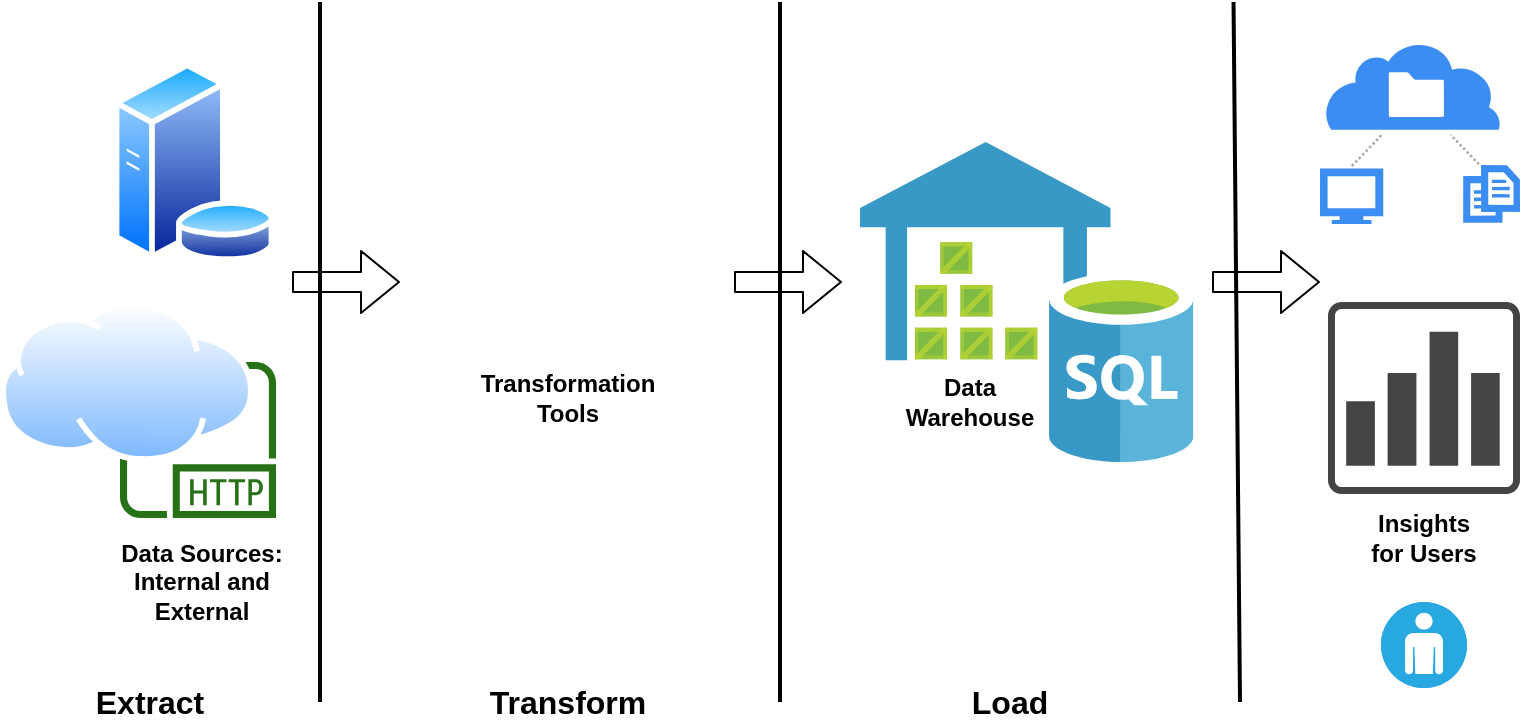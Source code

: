 <mxfile version="14.8.0" type="device"><diagram id="zcd8Lmh0O0w4fYCs4Ky7" name="Page-1"><mxGraphModel dx="868" dy="494" grid="1" gridSize="10" guides="1" tooltips="1" connect="1" arrows="1" fold="1" page="1" pageScale="1" pageWidth="827" pageHeight="1169" math="0" shadow="0"><root><mxCell id="0"/><mxCell id="1" parent="0"/><mxCell id="ixB_Ys1AqVlEpF_-TTHZ-1" value="" style="outlineConnect=0;fontColor=#232F3E;gradientColor=none;fillColor=#277116;strokeColor=none;dashed=0;verticalLabelPosition=bottom;verticalAlign=top;align=center;html=1;fontSize=12;fontStyle=0;aspect=fixed;pointerEvents=1;shape=mxgraph.aws4.http_protocol;" vertex="1" parent="1"><mxGeometry x="80" y="220" width="78" height="78" as="geometry"/></mxCell><mxCell id="ixB_Ys1AqVlEpF_-TTHZ-2" value="" style="aspect=fixed;perimeter=ellipsePerimeter;html=1;align=center;shadow=0;dashed=0;spacingTop=3;image;image=img/lib/active_directory/internet_cloud.svg;" vertex="1" parent="1"><mxGeometry x="20" y="190" width="126.98" height="80" as="geometry"/></mxCell><mxCell id="ixB_Ys1AqVlEpF_-TTHZ-3" value="" style="aspect=fixed;perimeter=ellipsePerimeter;html=1;align=center;shadow=0;dashed=0;spacingTop=3;image;image=img/lib/active_directory/database_server.svg;" vertex="1" parent="1"><mxGeometry x="76" y="70" width="82" height="100" as="geometry"/></mxCell><mxCell id="ixB_Ys1AqVlEpF_-TTHZ-4" value="" style="aspect=fixed;html=1;points=[];align=center;image;fontSize=12;image=img/lib/mscae/SQL_DataWarehouse.svg;" vertex="1" parent="1"><mxGeometry x="450" y="110" width="166.67" height="160" as="geometry"/></mxCell><mxCell id="ixB_Ys1AqVlEpF_-TTHZ-5" value="" style="shape=image;html=1;verticalAlign=top;verticalLabelPosition=bottom;labelBackgroundColor=#ffffff;imageAspect=0;aspect=fixed;image=https://cdn2.iconfinder.com/data/icons/business-process-1/512/epc-128.png" vertex="1" parent="1"><mxGeometry x="240" y="100" width="128" height="128" as="geometry"/></mxCell><mxCell id="ixB_Ys1AqVlEpF_-TTHZ-6" value="" style="html=1;aspect=fixed;strokeColor=none;shadow=0;align=center;verticalAlign=top;fillColor=#3B8DF1;shape=mxgraph.gcp2.cloud_connected_insight" vertex="1" parent="1"><mxGeometry x="680" y="60" width="100" height="91" as="geometry"/></mxCell><mxCell id="ixB_Ys1AqVlEpF_-TTHZ-7" value="" style="pointerEvents=1;shadow=0;dashed=0;html=1;strokeColor=none;fillColor=#434445;aspect=fixed;labelPosition=center;verticalLabelPosition=bottom;verticalAlign=top;align=center;outlineConnect=0;shape=mxgraph.vvd.vrealize_log_insight;" vertex="1" parent="1"><mxGeometry x="684" y="190" width="96" height="96" as="geometry"/></mxCell><mxCell id="ixB_Ys1AqVlEpF_-TTHZ-8" value="Data Warehouse" style="text;html=1;strokeColor=none;fillColor=none;align=center;verticalAlign=middle;whiteSpace=wrap;rounded=0;fontStyle=1" vertex="1" parent="1"><mxGeometry x="470" y="220" width="70" height="40" as="geometry"/></mxCell><mxCell id="ixB_Ys1AqVlEpF_-TTHZ-9" value="&lt;b&gt;Transformation Tools&lt;/b&gt;" style="text;html=1;strokeColor=none;fillColor=none;align=center;verticalAlign=middle;whiteSpace=wrap;rounded=0;" vertex="1" parent="1"><mxGeometry x="284" y="228" width="40" height="20" as="geometry"/></mxCell><mxCell id="ixB_Ys1AqVlEpF_-TTHZ-10" value="&lt;b&gt;Data Sources:&lt;br&gt;Internal and External&lt;/b&gt;" style="text;html=1;strokeColor=none;fillColor=none;align=center;verticalAlign=middle;whiteSpace=wrap;rounded=0;" vertex="1" parent="1"><mxGeometry x="76" y="320" width="90" height="20" as="geometry"/></mxCell><mxCell id="ixB_Ys1AqVlEpF_-TTHZ-11" value="&lt;b&gt;Insights&lt;br&gt;for Users&lt;br&gt;&lt;/b&gt;" style="text;html=1;strokeColor=none;fillColor=none;align=center;verticalAlign=middle;whiteSpace=wrap;rounded=0;" vertex="1" parent="1"><mxGeometry x="702" y="298" width="60" height="20" as="geometry"/></mxCell><mxCell id="ixB_Ys1AqVlEpF_-TTHZ-15" value="" style="shape=flexArrow;endArrow=classic;html=1;" edge="1" parent="1"><mxGeometry width="50" height="50" relative="1" as="geometry"><mxPoint x="166" y="180" as="sourcePoint"/><mxPoint x="220" y="180" as="targetPoint"/></mxGeometry></mxCell><mxCell id="ixB_Ys1AqVlEpF_-TTHZ-16" value="" style="shape=flexArrow;endArrow=classic;html=1;" edge="1" parent="1"><mxGeometry width="50" height="50" relative="1" as="geometry"><mxPoint x="387" y="180" as="sourcePoint"/><mxPoint x="441" y="180" as="targetPoint"/></mxGeometry></mxCell><mxCell id="ixB_Ys1AqVlEpF_-TTHZ-17" value="" style="shape=flexArrow;endArrow=classic;html=1;" edge="1" parent="1"><mxGeometry width="50" height="50" relative="1" as="geometry"><mxPoint x="626" y="180" as="sourcePoint"/><mxPoint x="680" y="180" as="targetPoint"/></mxGeometry></mxCell><mxCell id="ixB_Ys1AqVlEpF_-TTHZ-18" value="" style="endArrow=none;html=1;strokeWidth=2;" edge="1" parent="1"><mxGeometry width="50" height="50" relative="1" as="geometry"><mxPoint x="180" y="390" as="sourcePoint"/><mxPoint x="180" y="40" as="targetPoint"/></mxGeometry></mxCell><mxCell id="ixB_Ys1AqVlEpF_-TTHZ-19" value="" style="endArrow=none;html=1;strokeWidth=2;" edge="1" parent="1"><mxGeometry width="50" height="50" relative="1" as="geometry"><mxPoint x="410" y="390" as="sourcePoint"/><mxPoint x="410" y="40" as="targetPoint"/></mxGeometry></mxCell><mxCell id="ixB_Ys1AqVlEpF_-TTHZ-20" value="" style="endArrow=none;html=1;strokeWidth=2;" edge="1" parent="1"><mxGeometry width="50" height="50" relative="1" as="geometry"><mxPoint x="640" y="390" as="sourcePoint"/><mxPoint x="636.763" y="40" as="targetPoint"/></mxGeometry></mxCell><mxCell id="ixB_Ys1AqVlEpF_-TTHZ-23" value="&lt;b&gt;&lt;font style=&quot;font-size: 16px&quot;&gt;Extract&lt;/font&gt;&lt;/b&gt;" style="text;html=1;strokeColor=none;fillColor=none;align=center;verticalAlign=middle;whiteSpace=wrap;rounded=0;" vertex="1" parent="1"><mxGeometry x="50" y="380" width="90" height="20" as="geometry"/></mxCell><mxCell id="ixB_Ys1AqVlEpF_-TTHZ-24" value="&lt;b&gt;&lt;font style=&quot;font-size: 16px&quot;&gt;Transform&lt;/font&gt;&lt;/b&gt;" style="text;html=1;strokeColor=none;fillColor=none;align=center;verticalAlign=middle;whiteSpace=wrap;rounded=0;" vertex="1" parent="1"><mxGeometry x="259" y="380" width="90" height="20" as="geometry"/></mxCell><mxCell id="ixB_Ys1AqVlEpF_-TTHZ-25" value="&lt;b&gt;&lt;font style=&quot;font-size: 16px&quot;&gt;Load&lt;/font&gt;&lt;/b&gt;" style="text;html=1;strokeColor=none;fillColor=none;align=center;verticalAlign=middle;whiteSpace=wrap;rounded=0;" vertex="1" parent="1"><mxGeometry x="480" y="380" width="90" height="20" as="geometry"/></mxCell><mxCell id="ixB_Ys1AqVlEpF_-TTHZ-26" value="" style="fillColor=#28A8E0;verticalLabelPosition=bottom;html=1;strokeColor=#ffffff;verticalAlign=top;align=center;points=[[0.145,0.145,0],[0.5,0,0],[0.855,0.145,0],[1,0.5,0],[0.855,0.855,0],[0.5,1,0],[0.145,0.855,0],[0,0.5,0]];pointerEvents=1;shape=mxgraph.cisco_safe.compositeIcon;bgIcon=ellipse;resIcon=mxgraph.cisco_safe.capability.user;" vertex="1" parent="1"><mxGeometry x="710.5" y="340" width="43" height="43" as="geometry"/></mxCell></root></mxGraphModel></diagram></mxfile>